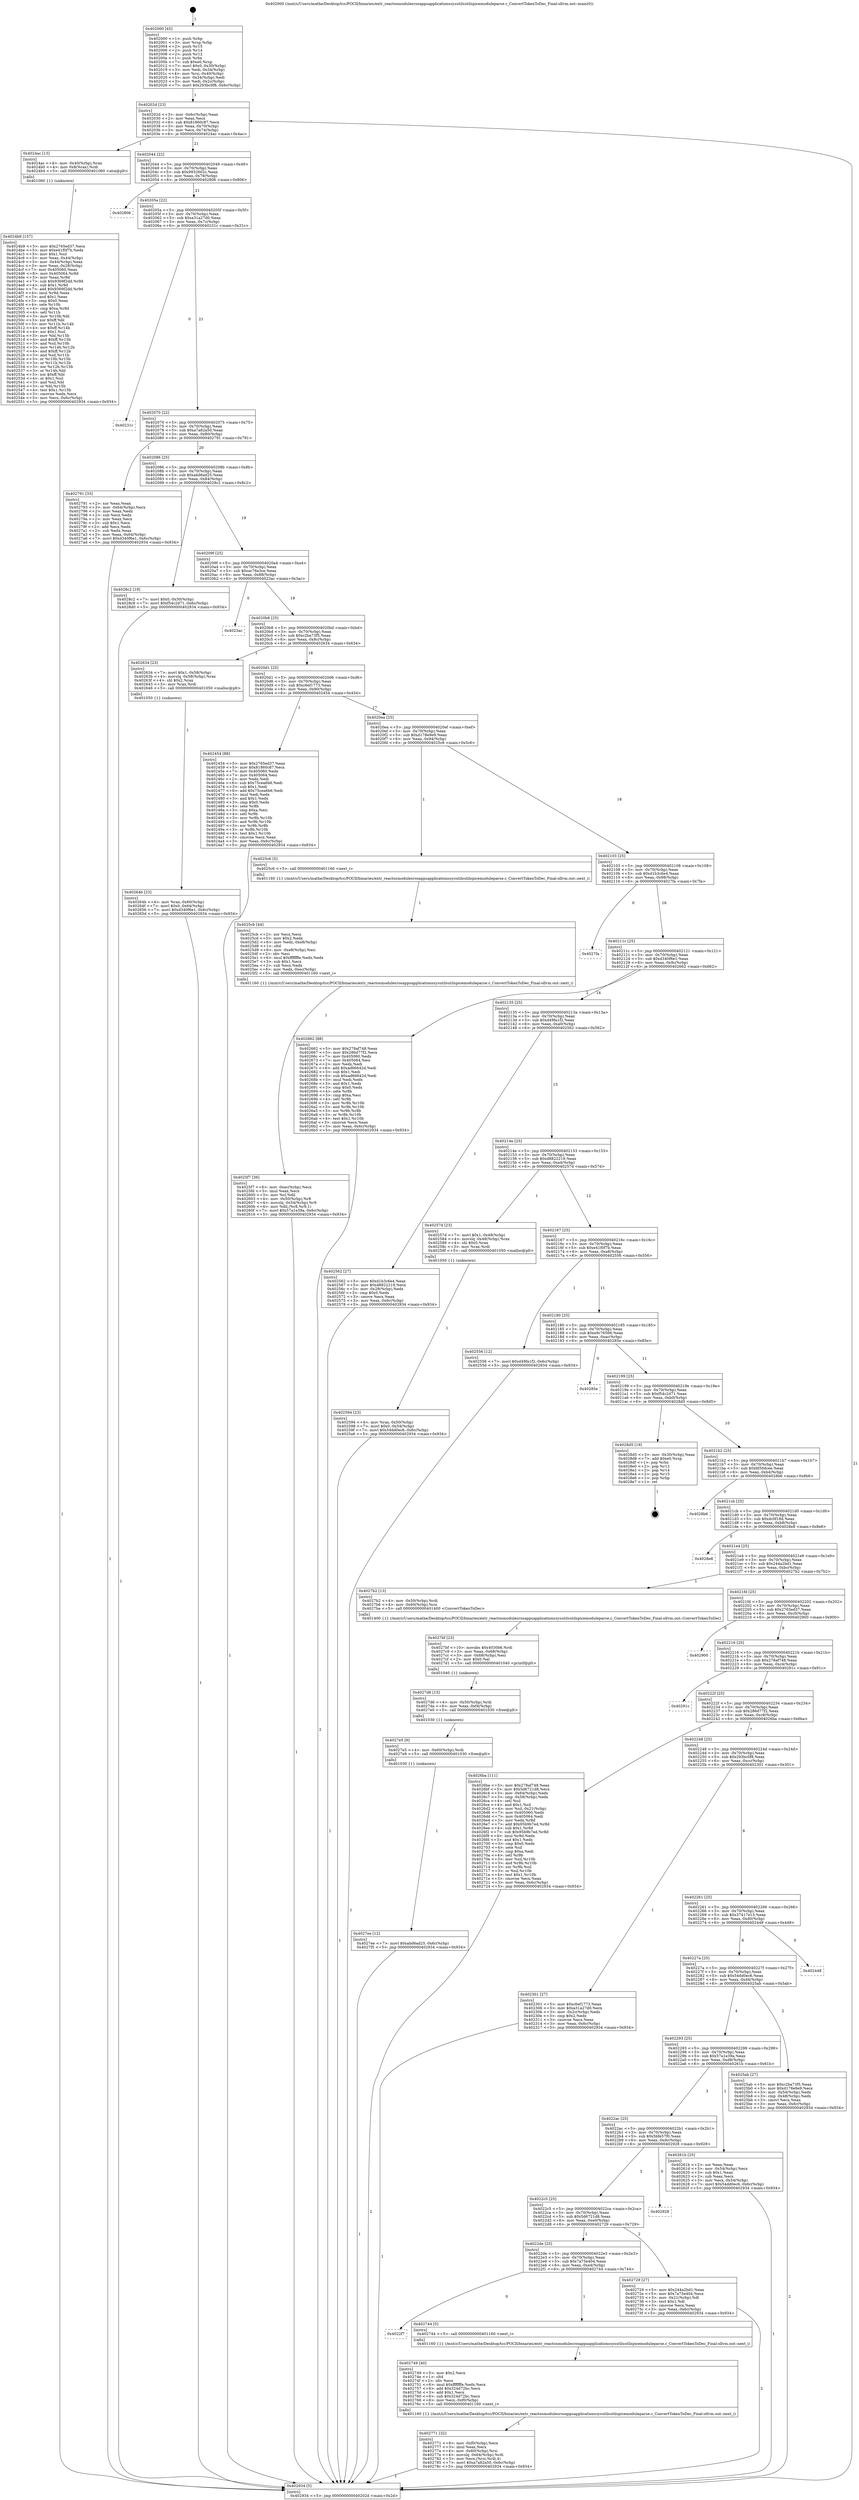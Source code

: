 digraph "0x402000" {
  label = "0x402000 (/mnt/c/Users/mathe/Desktop/tcc/POCII/binaries/extr_reactosmodulesrosappsapplicationssysutilsutilspicemoduleparse.c_ConvertTokenToDec_Final-ollvm.out::main(0))"
  labelloc = "t"
  node[shape=record]

  Entry [label="",width=0.3,height=0.3,shape=circle,fillcolor=black,style=filled]
  "0x40202d" [label="{
     0x40202d [23]\l
     | [instrs]\l
     &nbsp;&nbsp;0x40202d \<+3\>: mov -0x6c(%rbp),%eax\l
     &nbsp;&nbsp;0x402030 \<+2\>: mov %eax,%ecx\l
     &nbsp;&nbsp;0x402032 \<+6\>: sub $0x81860c87,%ecx\l
     &nbsp;&nbsp;0x402038 \<+3\>: mov %eax,-0x70(%rbp)\l
     &nbsp;&nbsp;0x40203b \<+3\>: mov %ecx,-0x74(%rbp)\l
     &nbsp;&nbsp;0x40203e \<+6\>: je 00000000004024ac \<main+0x4ac\>\l
  }"]
  "0x4024ac" [label="{
     0x4024ac [13]\l
     | [instrs]\l
     &nbsp;&nbsp;0x4024ac \<+4\>: mov -0x40(%rbp),%rax\l
     &nbsp;&nbsp;0x4024b0 \<+4\>: mov 0x8(%rax),%rdi\l
     &nbsp;&nbsp;0x4024b4 \<+5\>: call 0000000000401060 \<atoi@plt\>\l
     | [calls]\l
     &nbsp;&nbsp;0x401060 \{1\} (unknown)\l
  }"]
  "0x402044" [label="{
     0x402044 [22]\l
     | [instrs]\l
     &nbsp;&nbsp;0x402044 \<+5\>: jmp 0000000000402049 \<main+0x49\>\l
     &nbsp;&nbsp;0x402049 \<+3\>: mov -0x70(%rbp),%eax\l
     &nbsp;&nbsp;0x40204c \<+5\>: sub $0x9932602c,%eax\l
     &nbsp;&nbsp;0x402051 \<+3\>: mov %eax,-0x78(%rbp)\l
     &nbsp;&nbsp;0x402054 \<+6\>: je 0000000000402806 \<main+0x806\>\l
  }"]
  Exit [label="",width=0.3,height=0.3,shape=circle,fillcolor=black,style=filled,peripheries=2]
  "0x402806" [label="{
     0x402806\l
  }", style=dashed]
  "0x40205a" [label="{
     0x40205a [22]\l
     | [instrs]\l
     &nbsp;&nbsp;0x40205a \<+5\>: jmp 000000000040205f \<main+0x5f\>\l
     &nbsp;&nbsp;0x40205f \<+3\>: mov -0x70(%rbp),%eax\l
     &nbsp;&nbsp;0x402062 \<+5\>: sub $0xa31a27d0,%eax\l
     &nbsp;&nbsp;0x402067 \<+3\>: mov %eax,-0x7c(%rbp)\l
     &nbsp;&nbsp;0x40206a \<+6\>: je 000000000040231c \<main+0x31c\>\l
  }"]
  "0x4027ee" [label="{
     0x4027ee [12]\l
     | [instrs]\l
     &nbsp;&nbsp;0x4027ee \<+7\>: movl $0xabd6ad25,-0x6c(%rbp)\l
     &nbsp;&nbsp;0x4027f5 \<+5\>: jmp 0000000000402934 \<main+0x934\>\l
  }"]
  "0x40231c" [label="{
     0x40231c\l
  }", style=dashed]
  "0x402070" [label="{
     0x402070 [22]\l
     | [instrs]\l
     &nbsp;&nbsp;0x402070 \<+5\>: jmp 0000000000402075 \<main+0x75\>\l
     &nbsp;&nbsp;0x402075 \<+3\>: mov -0x70(%rbp),%eax\l
     &nbsp;&nbsp;0x402078 \<+5\>: sub $0xa7a82a50,%eax\l
     &nbsp;&nbsp;0x40207d \<+3\>: mov %eax,-0x80(%rbp)\l
     &nbsp;&nbsp;0x402080 \<+6\>: je 0000000000402791 \<main+0x791\>\l
  }"]
  "0x4027e5" [label="{
     0x4027e5 [9]\l
     | [instrs]\l
     &nbsp;&nbsp;0x4027e5 \<+4\>: mov -0x60(%rbp),%rdi\l
     &nbsp;&nbsp;0x4027e9 \<+5\>: call 0000000000401030 \<free@plt\>\l
     | [calls]\l
     &nbsp;&nbsp;0x401030 \{1\} (unknown)\l
  }"]
  "0x402791" [label="{
     0x402791 [33]\l
     | [instrs]\l
     &nbsp;&nbsp;0x402791 \<+2\>: xor %eax,%eax\l
     &nbsp;&nbsp;0x402793 \<+3\>: mov -0x64(%rbp),%ecx\l
     &nbsp;&nbsp;0x402796 \<+2\>: mov %eax,%edx\l
     &nbsp;&nbsp;0x402798 \<+2\>: sub %ecx,%edx\l
     &nbsp;&nbsp;0x40279a \<+2\>: mov %eax,%ecx\l
     &nbsp;&nbsp;0x40279c \<+3\>: sub $0x1,%ecx\l
     &nbsp;&nbsp;0x40279f \<+2\>: add %ecx,%edx\l
     &nbsp;&nbsp;0x4027a1 \<+2\>: sub %edx,%eax\l
     &nbsp;&nbsp;0x4027a3 \<+3\>: mov %eax,-0x64(%rbp)\l
     &nbsp;&nbsp;0x4027a6 \<+7\>: movl $0xd340f6e1,-0x6c(%rbp)\l
     &nbsp;&nbsp;0x4027ad \<+5\>: jmp 0000000000402934 \<main+0x934\>\l
  }"]
  "0x402086" [label="{
     0x402086 [25]\l
     | [instrs]\l
     &nbsp;&nbsp;0x402086 \<+5\>: jmp 000000000040208b \<main+0x8b\>\l
     &nbsp;&nbsp;0x40208b \<+3\>: mov -0x70(%rbp),%eax\l
     &nbsp;&nbsp;0x40208e \<+5\>: sub $0xabd6ad25,%eax\l
     &nbsp;&nbsp;0x402093 \<+6\>: mov %eax,-0x84(%rbp)\l
     &nbsp;&nbsp;0x402099 \<+6\>: je 00000000004028c2 \<main+0x8c2\>\l
  }"]
  "0x4027d6" [label="{
     0x4027d6 [15]\l
     | [instrs]\l
     &nbsp;&nbsp;0x4027d6 \<+4\>: mov -0x50(%rbp),%rdi\l
     &nbsp;&nbsp;0x4027da \<+6\>: mov %eax,-0xf4(%rbp)\l
     &nbsp;&nbsp;0x4027e0 \<+5\>: call 0000000000401030 \<free@plt\>\l
     | [calls]\l
     &nbsp;&nbsp;0x401030 \{1\} (unknown)\l
  }"]
  "0x4028c2" [label="{
     0x4028c2 [19]\l
     | [instrs]\l
     &nbsp;&nbsp;0x4028c2 \<+7\>: movl $0x0,-0x30(%rbp)\l
     &nbsp;&nbsp;0x4028c9 \<+7\>: movl $0xf54c2d71,-0x6c(%rbp)\l
     &nbsp;&nbsp;0x4028d0 \<+5\>: jmp 0000000000402934 \<main+0x934\>\l
  }"]
  "0x40209f" [label="{
     0x40209f [25]\l
     | [instrs]\l
     &nbsp;&nbsp;0x40209f \<+5\>: jmp 00000000004020a4 \<main+0xa4\>\l
     &nbsp;&nbsp;0x4020a4 \<+3\>: mov -0x70(%rbp),%eax\l
     &nbsp;&nbsp;0x4020a7 \<+5\>: sub $0xac76e3ce,%eax\l
     &nbsp;&nbsp;0x4020ac \<+6\>: mov %eax,-0x88(%rbp)\l
     &nbsp;&nbsp;0x4020b2 \<+6\>: je 00000000004023ac \<main+0x3ac\>\l
  }"]
  "0x4027bf" [label="{
     0x4027bf [23]\l
     | [instrs]\l
     &nbsp;&nbsp;0x4027bf \<+10\>: movabs $0x4030b6,%rdi\l
     &nbsp;&nbsp;0x4027c9 \<+3\>: mov %eax,-0x68(%rbp)\l
     &nbsp;&nbsp;0x4027cc \<+3\>: mov -0x68(%rbp),%esi\l
     &nbsp;&nbsp;0x4027cf \<+2\>: mov $0x0,%al\l
     &nbsp;&nbsp;0x4027d1 \<+5\>: call 0000000000401040 \<printf@plt\>\l
     | [calls]\l
     &nbsp;&nbsp;0x401040 \{1\} (unknown)\l
  }"]
  "0x4023ac" [label="{
     0x4023ac\l
  }", style=dashed]
  "0x4020b8" [label="{
     0x4020b8 [25]\l
     | [instrs]\l
     &nbsp;&nbsp;0x4020b8 \<+5\>: jmp 00000000004020bd \<main+0xbd\>\l
     &nbsp;&nbsp;0x4020bd \<+3\>: mov -0x70(%rbp),%eax\l
     &nbsp;&nbsp;0x4020c0 \<+5\>: sub $0xc2ba73f5,%eax\l
     &nbsp;&nbsp;0x4020c5 \<+6\>: mov %eax,-0x8c(%rbp)\l
     &nbsp;&nbsp;0x4020cb \<+6\>: je 0000000000402634 \<main+0x634\>\l
  }"]
  "0x402771" [label="{
     0x402771 [32]\l
     | [instrs]\l
     &nbsp;&nbsp;0x402771 \<+6\>: mov -0xf0(%rbp),%ecx\l
     &nbsp;&nbsp;0x402777 \<+3\>: imul %eax,%ecx\l
     &nbsp;&nbsp;0x40277a \<+4\>: mov -0x60(%rbp),%rsi\l
     &nbsp;&nbsp;0x40277e \<+4\>: movslq -0x64(%rbp),%rdi\l
     &nbsp;&nbsp;0x402782 \<+3\>: mov %ecx,(%rsi,%rdi,4)\l
     &nbsp;&nbsp;0x402785 \<+7\>: movl $0xa7a82a50,-0x6c(%rbp)\l
     &nbsp;&nbsp;0x40278c \<+5\>: jmp 0000000000402934 \<main+0x934\>\l
  }"]
  "0x402634" [label="{
     0x402634 [23]\l
     | [instrs]\l
     &nbsp;&nbsp;0x402634 \<+7\>: movl $0x1,-0x58(%rbp)\l
     &nbsp;&nbsp;0x40263b \<+4\>: movslq -0x58(%rbp),%rax\l
     &nbsp;&nbsp;0x40263f \<+4\>: shl $0x2,%rax\l
     &nbsp;&nbsp;0x402643 \<+3\>: mov %rax,%rdi\l
     &nbsp;&nbsp;0x402646 \<+5\>: call 0000000000401050 \<malloc@plt\>\l
     | [calls]\l
     &nbsp;&nbsp;0x401050 \{1\} (unknown)\l
  }"]
  "0x4020d1" [label="{
     0x4020d1 [25]\l
     | [instrs]\l
     &nbsp;&nbsp;0x4020d1 \<+5\>: jmp 00000000004020d6 \<main+0xd6\>\l
     &nbsp;&nbsp;0x4020d6 \<+3\>: mov -0x70(%rbp),%eax\l
     &nbsp;&nbsp;0x4020d9 \<+5\>: sub $0xc6ef1773,%eax\l
     &nbsp;&nbsp;0x4020de \<+6\>: mov %eax,-0x90(%rbp)\l
     &nbsp;&nbsp;0x4020e4 \<+6\>: je 0000000000402454 \<main+0x454\>\l
  }"]
  "0x402749" [label="{
     0x402749 [40]\l
     | [instrs]\l
     &nbsp;&nbsp;0x402749 \<+5\>: mov $0x2,%ecx\l
     &nbsp;&nbsp;0x40274e \<+1\>: cltd\l
     &nbsp;&nbsp;0x40274f \<+2\>: idiv %ecx\l
     &nbsp;&nbsp;0x402751 \<+6\>: imul $0xfffffffe,%edx,%ecx\l
     &nbsp;&nbsp;0x402757 \<+6\>: add $0x324d72bc,%ecx\l
     &nbsp;&nbsp;0x40275d \<+3\>: add $0x1,%ecx\l
     &nbsp;&nbsp;0x402760 \<+6\>: sub $0x324d72bc,%ecx\l
     &nbsp;&nbsp;0x402766 \<+6\>: mov %ecx,-0xf0(%rbp)\l
     &nbsp;&nbsp;0x40276c \<+5\>: call 0000000000401160 \<next_i\>\l
     | [calls]\l
     &nbsp;&nbsp;0x401160 \{1\} (/mnt/c/Users/mathe/Desktop/tcc/POCII/binaries/extr_reactosmodulesrosappsapplicationssysutilsutilspicemoduleparse.c_ConvertTokenToDec_Final-ollvm.out::next_i)\l
  }"]
  "0x402454" [label="{
     0x402454 [88]\l
     | [instrs]\l
     &nbsp;&nbsp;0x402454 \<+5\>: mov $0x2765ed37,%eax\l
     &nbsp;&nbsp;0x402459 \<+5\>: mov $0x81860c87,%ecx\l
     &nbsp;&nbsp;0x40245e \<+7\>: mov 0x405060,%edx\l
     &nbsp;&nbsp;0x402465 \<+7\>: mov 0x405064,%esi\l
     &nbsp;&nbsp;0x40246c \<+2\>: mov %edx,%edi\l
     &nbsp;&nbsp;0x40246e \<+6\>: sub $0x75cea6b6,%edi\l
     &nbsp;&nbsp;0x402474 \<+3\>: sub $0x1,%edi\l
     &nbsp;&nbsp;0x402477 \<+6\>: add $0x75cea6b6,%edi\l
     &nbsp;&nbsp;0x40247d \<+3\>: imul %edi,%edx\l
     &nbsp;&nbsp;0x402480 \<+3\>: and $0x1,%edx\l
     &nbsp;&nbsp;0x402483 \<+3\>: cmp $0x0,%edx\l
     &nbsp;&nbsp;0x402486 \<+4\>: sete %r8b\l
     &nbsp;&nbsp;0x40248a \<+3\>: cmp $0xa,%esi\l
     &nbsp;&nbsp;0x40248d \<+4\>: setl %r9b\l
     &nbsp;&nbsp;0x402491 \<+3\>: mov %r8b,%r10b\l
     &nbsp;&nbsp;0x402494 \<+3\>: and %r9b,%r10b\l
     &nbsp;&nbsp;0x402497 \<+3\>: xor %r9b,%r8b\l
     &nbsp;&nbsp;0x40249a \<+3\>: or %r8b,%r10b\l
     &nbsp;&nbsp;0x40249d \<+4\>: test $0x1,%r10b\l
     &nbsp;&nbsp;0x4024a1 \<+3\>: cmovne %ecx,%eax\l
     &nbsp;&nbsp;0x4024a4 \<+3\>: mov %eax,-0x6c(%rbp)\l
     &nbsp;&nbsp;0x4024a7 \<+5\>: jmp 0000000000402934 \<main+0x934\>\l
  }"]
  "0x4020ea" [label="{
     0x4020ea [25]\l
     | [instrs]\l
     &nbsp;&nbsp;0x4020ea \<+5\>: jmp 00000000004020ef \<main+0xef\>\l
     &nbsp;&nbsp;0x4020ef \<+3\>: mov -0x70(%rbp),%eax\l
     &nbsp;&nbsp;0x4020f2 \<+5\>: sub $0xd178e9e9,%eax\l
     &nbsp;&nbsp;0x4020f7 \<+6\>: mov %eax,-0x94(%rbp)\l
     &nbsp;&nbsp;0x4020fd \<+6\>: je 00000000004025c6 \<main+0x5c6\>\l
  }"]
  "0x4022f7" [label="{
     0x4022f7\l
  }", style=dashed]
  "0x4025c6" [label="{
     0x4025c6 [5]\l
     | [instrs]\l
     &nbsp;&nbsp;0x4025c6 \<+5\>: call 0000000000401160 \<next_i\>\l
     | [calls]\l
     &nbsp;&nbsp;0x401160 \{1\} (/mnt/c/Users/mathe/Desktop/tcc/POCII/binaries/extr_reactosmodulesrosappsapplicationssysutilsutilspicemoduleparse.c_ConvertTokenToDec_Final-ollvm.out::next_i)\l
  }"]
  "0x402103" [label="{
     0x402103 [25]\l
     | [instrs]\l
     &nbsp;&nbsp;0x402103 \<+5\>: jmp 0000000000402108 \<main+0x108\>\l
     &nbsp;&nbsp;0x402108 \<+3\>: mov -0x70(%rbp),%eax\l
     &nbsp;&nbsp;0x40210b \<+5\>: sub $0xd1b3c6e4,%eax\l
     &nbsp;&nbsp;0x402110 \<+6\>: mov %eax,-0x98(%rbp)\l
     &nbsp;&nbsp;0x402116 \<+6\>: je 00000000004027fa \<main+0x7fa\>\l
  }"]
  "0x402744" [label="{
     0x402744 [5]\l
     | [instrs]\l
     &nbsp;&nbsp;0x402744 \<+5\>: call 0000000000401160 \<next_i\>\l
     | [calls]\l
     &nbsp;&nbsp;0x401160 \{1\} (/mnt/c/Users/mathe/Desktop/tcc/POCII/binaries/extr_reactosmodulesrosappsapplicationssysutilsutilspicemoduleparse.c_ConvertTokenToDec_Final-ollvm.out::next_i)\l
  }"]
  "0x4027fa" [label="{
     0x4027fa\l
  }", style=dashed]
  "0x40211c" [label="{
     0x40211c [25]\l
     | [instrs]\l
     &nbsp;&nbsp;0x40211c \<+5\>: jmp 0000000000402121 \<main+0x121\>\l
     &nbsp;&nbsp;0x402121 \<+3\>: mov -0x70(%rbp),%eax\l
     &nbsp;&nbsp;0x402124 \<+5\>: sub $0xd340f6e1,%eax\l
     &nbsp;&nbsp;0x402129 \<+6\>: mov %eax,-0x9c(%rbp)\l
     &nbsp;&nbsp;0x40212f \<+6\>: je 0000000000402662 \<main+0x662\>\l
  }"]
  "0x4022de" [label="{
     0x4022de [25]\l
     | [instrs]\l
     &nbsp;&nbsp;0x4022de \<+5\>: jmp 00000000004022e3 \<main+0x2e3\>\l
     &nbsp;&nbsp;0x4022e3 \<+3\>: mov -0x70(%rbp),%eax\l
     &nbsp;&nbsp;0x4022e6 \<+5\>: sub $0x7a75e404,%eax\l
     &nbsp;&nbsp;0x4022eb \<+6\>: mov %eax,-0xe4(%rbp)\l
     &nbsp;&nbsp;0x4022f1 \<+6\>: je 0000000000402744 \<main+0x744\>\l
  }"]
  "0x402662" [label="{
     0x402662 [88]\l
     | [instrs]\l
     &nbsp;&nbsp;0x402662 \<+5\>: mov $0x278af748,%eax\l
     &nbsp;&nbsp;0x402667 \<+5\>: mov $0x286d77f2,%ecx\l
     &nbsp;&nbsp;0x40266c \<+7\>: mov 0x405060,%edx\l
     &nbsp;&nbsp;0x402673 \<+7\>: mov 0x405064,%esi\l
     &nbsp;&nbsp;0x40267a \<+2\>: mov %edx,%edi\l
     &nbsp;&nbsp;0x40267c \<+6\>: add $0xad66642d,%edi\l
     &nbsp;&nbsp;0x402682 \<+3\>: sub $0x1,%edi\l
     &nbsp;&nbsp;0x402685 \<+6\>: sub $0xad66642d,%edi\l
     &nbsp;&nbsp;0x40268b \<+3\>: imul %edi,%edx\l
     &nbsp;&nbsp;0x40268e \<+3\>: and $0x1,%edx\l
     &nbsp;&nbsp;0x402691 \<+3\>: cmp $0x0,%edx\l
     &nbsp;&nbsp;0x402694 \<+4\>: sete %r8b\l
     &nbsp;&nbsp;0x402698 \<+3\>: cmp $0xa,%esi\l
     &nbsp;&nbsp;0x40269b \<+4\>: setl %r9b\l
     &nbsp;&nbsp;0x40269f \<+3\>: mov %r8b,%r10b\l
     &nbsp;&nbsp;0x4026a2 \<+3\>: and %r9b,%r10b\l
     &nbsp;&nbsp;0x4026a5 \<+3\>: xor %r9b,%r8b\l
     &nbsp;&nbsp;0x4026a8 \<+3\>: or %r8b,%r10b\l
     &nbsp;&nbsp;0x4026ab \<+4\>: test $0x1,%r10b\l
     &nbsp;&nbsp;0x4026af \<+3\>: cmovne %ecx,%eax\l
     &nbsp;&nbsp;0x4026b2 \<+3\>: mov %eax,-0x6c(%rbp)\l
     &nbsp;&nbsp;0x4026b5 \<+5\>: jmp 0000000000402934 \<main+0x934\>\l
  }"]
  "0x402135" [label="{
     0x402135 [25]\l
     | [instrs]\l
     &nbsp;&nbsp;0x402135 \<+5\>: jmp 000000000040213a \<main+0x13a\>\l
     &nbsp;&nbsp;0x40213a \<+3\>: mov -0x70(%rbp),%eax\l
     &nbsp;&nbsp;0x40213d \<+5\>: sub $0xd49fa1f2,%eax\l
     &nbsp;&nbsp;0x402142 \<+6\>: mov %eax,-0xa0(%rbp)\l
     &nbsp;&nbsp;0x402148 \<+6\>: je 0000000000402562 \<main+0x562\>\l
  }"]
  "0x402729" [label="{
     0x402729 [27]\l
     | [instrs]\l
     &nbsp;&nbsp;0x402729 \<+5\>: mov $0x244a2bd1,%eax\l
     &nbsp;&nbsp;0x40272e \<+5\>: mov $0x7a75e404,%ecx\l
     &nbsp;&nbsp;0x402733 \<+3\>: mov -0x21(%rbp),%dl\l
     &nbsp;&nbsp;0x402736 \<+3\>: test $0x1,%dl\l
     &nbsp;&nbsp;0x402739 \<+3\>: cmovne %ecx,%eax\l
     &nbsp;&nbsp;0x40273c \<+3\>: mov %eax,-0x6c(%rbp)\l
     &nbsp;&nbsp;0x40273f \<+5\>: jmp 0000000000402934 \<main+0x934\>\l
  }"]
  "0x402562" [label="{
     0x402562 [27]\l
     | [instrs]\l
     &nbsp;&nbsp;0x402562 \<+5\>: mov $0xd1b3c6e4,%eax\l
     &nbsp;&nbsp;0x402567 \<+5\>: mov $0xd8822219,%ecx\l
     &nbsp;&nbsp;0x40256c \<+3\>: mov -0x28(%rbp),%edx\l
     &nbsp;&nbsp;0x40256f \<+3\>: cmp $0x0,%edx\l
     &nbsp;&nbsp;0x402572 \<+3\>: cmove %ecx,%eax\l
     &nbsp;&nbsp;0x402575 \<+3\>: mov %eax,-0x6c(%rbp)\l
     &nbsp;&nbsp;0x402578 \<+5\>: jmp 0000000000402934 \<main+0x934\>\l
  }"]
  "0x40214e" [label="{
     0x40214e [25]\l
     | [instrs]\l
     &nbsp;&nbsp;0x40214e \<+5\>: jmp 0000000000402153 \<main+0x153\>\l
     &nbsp;&nbsp;0x402153 \<+3\>: mov -0x70(%rbp),%eax\l
     &nbsp;&nbsp;0x402156 \<+5\>: sub $0xd8822219,%eax\l
     &nbsp;&nbsp;0x40215b \<+6\>: mov %eax,-0xa4(%rbp)\l
     &nbsp;&nbsp;0x402161 \<+6\>: je 000000000040257d \<main+0x57d\>\l
  }"]
  "0x4022c5" [label="{
     0x4022c5 [25]\l
     | [instrs]\l
     &nbsp;&nbsp;0x4022c5 \<+5\>: jmp 00000000004022ca \<main+0x2ca\>\l
     &nbsp;&nbsp;0x4022ca \<+3\>: mov -0x70(%rbp),%eax\l
     &nbsp;&nbsp;0x4022cd \<+5\>: sub $0x5d6721d8,%eax\l
     &nbsp;&nbsp;0x4022d2 \<+6\>: mov %eax,-0xe0(%rbp)\l
     &nbsp;&nbsp;0x4022d8 \<+6\>: je 0000000000402729 \<main+0x729\>\l
  }"]
  "0x40257d" [label="{
     0x40257d [23]\l
     | [instrs]\l
     &nbsp;&nbsp;0x40257d \<+7\>: movl $0x1,-0x48(%rbp)\l
     &nbsp;&nbsp;0x402584 \<+4\>: movslq -0x48(%rbp),%rax\l
     &nbsp;&nbsp;0x402588 \<+4\>: shl $0x0,%rax\l
     &nbsp;&nbsp;0x40258c \<+3\>: mov %rax,%rdi\l
     &nbsp;&nbsp;0x40258f \<+5\>: call 0000000000401050 \<malloc@plt\>\l
     | [calls]\l
     &nbsp;&nbsp;0x401050 \{1\} (unknown)\l
  }"]
  "0x402167" [label="{
     0x402167 [25]\l
     | [instrs]\l
     &nbsp;&nbsp;0x402167 \<+5\>: jmp 000000000040216c \<main+0x16c\>\l
     &nbsp;&nbsp;0x40216c \<+3\>: mov -0x70(%rbp),%eax\l
     &nbsp;&nbsp;0x40216f \<+5\>: sub $0xe41f0f7b,%eax\l
     &nbsp;&nbsp;0x402174 \<+6\>: mov %eax,-0xa8(%rbp)\l
     &nbsp;&nbsp;0x40217a \<+6\>: je 0000000000402556 \<main+0x556\>\l
  }"]
  "0x402928" [label="{
     0x402928\l
  }", style=dashed]
  "0x402556" [label="{
     0x402556 [12]\l
     | [instrs]\l
     &nbsp;&nbsp;0x402556 \<+7\>: movl $0xd49fa1f2,-0x6c(%rbp)\l
     &nbsp;&nbsp;0x40255d \<+5\>: jmp 0000000000402934 \<main+0x934\>\l
  }"]
  "0x402180" [label="{
     0x402180 [25]\l
     | [instrs]\l
     &nbsp;&nbsp;0x402180 \<+5\>: jmp 0000000000402185 \<main+0x185\>\l
     &nbsp;&nbsp;0x402185 \<+3\>: mov -0x70(%rbp),%eax\l
     &nbsp;&nbsp;0x402188 \<+5\>: sub $0xe9c76566,%eax\l
     &nbsp;&nbsp;0x40218d \<+6\>: mov %eax,-0xac(%rbp)\l
     &nbsp;&nbsp;0x402193 \<+6\>: je 000000000040285e \<main+0x85e\>\l
  }"]
  "0x40264b" [label="{
     0x40264b [23]\l
     | [instrs]\l
     &nbsp;&nbsp;0x40264b \<+4\>: mov %rax,-0x60(%rbp)\l
     &nbsp;&nbsp;0x40264f \<+7\>: movl $0x0,-0x64(%rbp)\l
     &nbsp;&nbsp;0x402656 \<+7\>: movl $0xd340f6e1,-0x6c(%rbp)\l
     &nbsp;&nbsp;0x40265d \<+5\>: jmp 0000000000402934 \<main+0x934\>\l
  }"]
  "0x40285e" [label="{
     0x40285e\l
  }", style=dashed]
  "0x402199" [label="{
     0x402199 [25]\l
     | [instrs]\l
     &nbsp;&nbsp;0x402199 \<+5\>: jmp 000000000040219e \<main+0x19e\>\l
     &nbsp;&nbsp;0x40219e \<+3\>: mov -0x70(%rbp),%eax\l
     &nbsp;&nbsp;0x4021a1 \<+5\>: sub $0xf54c2d71,%eax\l
     &nbsp;&nbsp;0x4021a6 \<+6\>: mov %eax,-0xb0(%rbp)\l
     &nbsp;&nbsp;0x4021ac \<+6\>: je 00000000004028d5 \<main+0x8d5\>\l
  }"]
  "0x4022ac" [label="{
     0x4022ac [25]\l
     | [instrs]\l
     &nbsp;&nbsp;0x4022ac \<+5\>: jmp 00000000004022b1 \<main+0x2b1\>\l
     &nbsp;&nbsp;0x4022b1 \<+3\>: mov -0x70(%rbp),%eax\l
     &nbsp;&nbsp;0x4022b4 \<+5\>: sub $0x5bfe57f0,%eax\l
     &nbsp;&nbsp;0x4022b9 \<+6\>: mov %eax,-0xdc(%rbp)\l
     &nbsp;&nbsp;0x4022bf \<+6\>: je 0000000000402928 \<main+0x928\>\l
  }"]
  "0x4028d5" [label="{
     0x4028d5 [19]\l
     | [instrs]\l
     &nbsp;&nbsp;0x4028d5 \<+3\>: mov -0x30(%rbp),%eax\l
     &nbsp;&nbsp;0x4028d8 \<+7\>: add $0xe0,%rsp\l
     &nbsp;&nbsp;0x4028df \<+1\>: pop %rbx\l
     &nbsp;&nbsp;0x4028e0 \<+2\>: pop %r12\l
     &nbsp;&nbsp;0x4028e2 \<+2\>: pop %r14\l
     &nbsp;&nbsp;0x4028e4 \<+2\>: pop %r15\l
     &nbsp;&nbsp;0x4028e6 \<+1\>: pop %rbp\l
     &nbsp;&nbsp;0x4028e7 \<+1\>: ret\l
  }"]
  "0x4021b2" [label="{
     0x4021b2 [25]\l
     | [instrs]\l
     &nbsp;&nbsp;0x4021b2 \<+5\>: jmp 00000000004021b7 \<main+0x1b7\>\l
     &nbsp;&nbsp;0x4021b7 \<+3\>: mov -0x70(%rbp),%eax\l
     &nbsp;&nbsp;0x4021ba \<+5\>: sub $0xfd50dcee,%eax\l
     &nbsp;&nbsp;0x4021bf \<+6\>: mov %eax,-0xb4(%rbp)\l
     &nbsp;&nbsp;0x4021c5 \<+6\>: je 00000000004028b6 \<main+0x8b6\>\l
  }"]
  "0x40261b" [label="{
     0x40261b [25]\l
     | [instrs]\l
     &nbsp;&nbsp;0x40261b \<+2\>: xor %eax,%eax\l
     &nbsp;&nbsp;0x40261d \<+3\>: mov -0x54(%rbp),%ecx\l
     &nbsp;&nbsp;0x402620 \<+3\>: sub $0x1,%eax\l
     &nbsp;&nbsp;0x402623 \<+2\>: sub %eax,%ecx\l
     &nbsp;&nbsp;0x402625 \<+3\>: mov %ecx,-0x54(%rbp)\l
     &nbsp;&nbsp;0x402628 \<+7\>: movl $0x54dd0ec6,-0x6c(%rbp)\l
     &nbsp;&nbsp;0x40262f \<+5\>: jmp 0000000000402934 \<main+0x934\>\l
  }"]
  "0x4028b6" [label="{
     0x4028b6\l
  }", style=dashed]
  "0x4021cb" [label="{
     0x4021cb [25]\l
     | [instrs]\l
     &nbsp;&nbsp;0x4021cb \<+5\>: jmp 00000000004021d0 \<main+0x1d0\>\l
     &nbsp;&nbsp;0x4021d0 \<+3\>: mov -0x70(%rbp),%eax\l
     &nbsp;&nbsp;0x4021d3 \<+5\>: sub $0xdc0f18d,%eax\l
     &nbsp;&nbsp;0x4021d8 \<+6\>: mov %eax,-0xb8(%rbp)\l
     &nbsp;&nbsp;0x4021de \<+6\>: je 00000000004028e8 \<main+0x8e8\>\l
  }"]
  "0x4025f7" [label="{
     0x4025f7 [36]\l
     | [instrs]\l
     &nbsp;&nbsp;0x4025f7 \<+6\>: mov -0xec(%rbp),%ecx\l
     &nbsp;&nbsp;0x4025fd \<+3\>: imul %eax,%ecx\l
     &nbsp;&nbsp;0x402600 \<+3\>: mov %cl,%dil\l
     &nbsp;&nbsp;0x402603 \<+4\>: mov -0x50(%rbp),%r8\l
     &nbsp;&nbsp;0x402607 \<+4\>: movslq -0x54(%rbp),%r9\l
     &nbsp;&nbsp;0x40260b \<+4\>: mov %dil,(%r8,%r9,1)\l
     &nbsp;&nbsp;0x40260f \<+7\>: movl $0x57a1e39a,-0x6c(%rbp)\l
     &nbsp;&nbsp;0x402616 \<+5\>: jmp 0000000000402934 \<main+0x934\>\l
  }"]
  "0x4028e8" [label="{
     0x4028e8\l
  }", style=dashed]
  "0x4021e4" [label="{
     0x4021e4 [25]\l
     | [instrs]\l
     &nbsp;&nbsp;0x4021e4 \<+5\>: jmp 00000000004021e9 \<main+0x1e9\>\l
     &nbsp;&nbsp;0x4021e9 \<+3\>: mov -0x70(%rbp),%eax\l
     &nbsp;&nbsp;0x4021ec \<+5\>: sub $0x244a2bd1,%eax\l
     &nbsp;&nbsp;0x4021f1 \<+6\>: mov %eax,-0xbc(%rbp)\l
     &nbsp;&nbsp;0x4021f7 \<+6\>: je 00000000004027b2 \<main+0x7b2\>\l
  }"]
  "0x4025cb" [label="{
     0x4025cb [44]\l
     | [instrs]\l
     &nbsp;&nbsp;0x4025cb \<+2\>: xor %ecx,%ecx\l
     &nbsp;&nbsp;0x4025cd \<+5\>: mov $0x2,%edx\l
     &nbsp;&nbsp;0x4025d2 \<+6\>: mov %edx,-0xe8(%rbp)\l
     &nbsp;&nbsp;0x4025d8 \<+1\>: cltd\l
     &nbsp;&nbsp;0x4025d9 \<+6\>: mov -0xe8(%rbp),%esi\l
     &nbsp;&nbsp;0x4025df \<+2\>: idiv %esi\l
     &nbsp;&nbsp;0x4025e1 \<+6\>: imul $0xfffffffe,%edx,%edx\l
     &nbsp;&nbsp;0x4025e7 \<+3\>: sub $0x1,%ecx\l
     &nbsp;&nbsp;0x4025ea \<+2\>: sub %ecx,%edx\l
     &nbsp;&nbsp;0x4025ec \<+6\>: mov %edx,-0xec(%rbp)\l
     &nbsp;&nbsp;0x4025f2 \<+5\>: call 0000000000401160 \<next_i\>\l
     | [calls]\l
     &nbsp;&nbsp;0x401160 \{1\} (/mnt/c/Users/mathe/Desktop/tcc/POCII/binaries/extr_reactosmodulesrosappsapplicationssysutilsutilspicemoduleparse.c_ConvertTokenToDec_Final-ollvm.out::next_i)\l
  }"]
  "0x4027b2" [label="{
     0x4027b2 [13]\l
     | [instrs]\l
     &nbsp;&nbsp;0x4027b2 \<+4\>: mov -0x50(%rbp),%rdi\l
     &nbsp;&nbsp;0x4027b6 \<+4\>: mov -0x60(%rbp),%rsi\l
     &nbsp;&nbsp;0x4027ba \<+5\>: call 0000000000401400 \<ConvertTokenToDec\>\l
     | [calls]\l
     &nbsp;&nbsp;0x401400 \{1\} (/mnt/c/Users/mathe/Desktop/tcc/POCII/binaries/extr_reactosmodulesrosappsapplicationssysutilsutilspicemoduleparse.c_ConvertTokenToDec_Final-ollvm.out::ConvertTokenToDec)\l
  }"]
  "0x4021fd" [label="{
     0x4021fd [25]\l
     | [instrs]\l
     &nbsp;&nbsp;0x4021fd \<+5\>: jmp 0000000000402202 \<main+0x202\>\l
     &nbsp;&nbsp;0x402202 \<+3\>: mov -0x70(%rbp),%eax\l
     &nbsp;&nbsp;0x402205 \<+5\>: sub $0x2765ed37,%eax\l
     &nbsp;&nbsp;0x40220a \<+6\>: mov %eax,-0xc0(%rbp)\l
     &nbsp;&nbsp;0x402210 \<+6\>: je 0000000000402900 \<main+0x900\>\l
  }"]
  "0x402293" [label="{
     0x402293 [25]\l
     | [instrs]\l
     &nbsp;&nbsp;0x402293 \<+5\>: jmp 0000000000402298 \<main+0x298\>\l
     &nbsp;&nbsp;0x402298 \<+3\>: mov -0x70(%rbp),%eax\l
     &nbsp;&nbsp;0x40229b \<+5\>: sub $0x57a1e39a,%eax\l
     &nbsp;&nbsp;0x4022a0 \<+6\>: mov %eax,-0xd8(%rbp)\l
     &nbsp;&nbsp;0x4022a6 \<+6\>: je 000000000040261b \<main+0x61b\>\l
  }"]
  "0x402900" [label="{
     0x402900\l
  }", style=dashed]
  "0x402216" [label="{
     0x402216 [25]\l
     | [instrs]\l
     &nbsp;&nbsp;0x402216 \<+5\>: jmp 000000000040221b \<main+0x21b\>\l
     &nbsp;&nbsp;0x40221b \<+3\>: mov -0x70(%rbp),%eax\l
     &nbsp;&nbsp;0x40221e \<+5\>: sub $0x278af748,%eax\l
     &nbsp;&nbsp;0x402223 \<+6\>: mov %eax,-0xc4(%rbp)\l
     &nbsp;&nbsp;0x402229 \<+6\>: je 000000000040291c \<main+0x91c\>\l
  }"]
  "0x4025ab" [label="{
     0x4025ab [27]\l
     | [instrs]\l
     &nbsp;&nbsp;0x4025ab \<+5\>: mov $0xc2ba73f5,%eax\l
     &nbsp;&nbsp;0x4025b0 \<+5\>: mov $0xd178e9e9,%ecx\l
     &nbsp;&nbsp;0x4025b5 \<+3\>: mov -0x54(%rbp),%edx\l
     &nbsp;&nbsp;0x4025b8 \<+3\>: cmp -0x48(%rbp),%edx\l
     &nbsp;&nbsp;0x4025bb \<+3\>: cmovl %ecx,%eax\l
     &nbsp;&nbsp;0x4025be \<+3\>: mov %eax,-0x6c(%rbp)\l
     &nbsp;&nbsp;0x4025c1 \<+5\>: jmp 0000000000402934 \<main+0x934\>\l
  }"]
  "0x40291c" [label="{
     0x40291c\l
  }", style=dashed]
  "0x40222f" [label="{
     0x40222f [25]\l
     | [instrs]\l
     &nbsp;&nbsp;0x40222f \<+5\>: jmp 0000000000402234 \<main+0x234\>\l
     &nbsp;&nbsp;0x402234 \<+3\>: mov -0x70(%rbp),%eax\l
     &nbsp;&nbsp;0x402237 \<+5\>: sub $0x286d77f2,%eax\l
     &nbsp;&nbsp;0x40223c \<+6\>: mov %eax,-0xc8(%rbp)\l
     &nbsp;&nbsp;0x402242 \<+6\>: je 00000000004026ba \<main+0x6ba\>\l
  }"]
  "0x40227a" [label="{
     0x40227a [25]\l
     | [instrs]\l
     &nbsp;&nbsp;0x40227a \<+5\>: jmp 000000000040227f \<main+0x27f\>\l
     &nbsp;&nbsp;0x40227f \<+3\>: mov -0x70(%rbp),%eax\l
     &nbsp;&nbsp;0x402282 \<+5\>: sub $0x54dd0ec6,%eax\l
     &nbsp;&nbsp;0x402287 \<+6\>: mov %eax,-0xd4(%rbp)\l
     &nbsp;&nbsp;0x40228d \<+6\>: je 00000000004025ab \<main+0x5ab\>\l
  }"]
  "0x4026ba" [label="{
     0x4026ba [111]\l
     | [instrs]\l
     &nbsp;&nbsp;0x4026ba \<+5\>: mov $0x278af748,%eax\l
     &nbsp;&nbsp;0x4026bf \<+5\>: mov $0x5d6721d8,%ecx\l
     &nbsp;&nbsp;0x4026c4 \<+3\>: mov -0x64(%rbp),%edx\l
     &nbsp;&nbsp;0x4026c7 \<+3\>: cmp -0x58(%rbp),%edx\l
     &nbsp;&nbsp;0x4026ca \<+4\>: setl %sil\l
     &nbsp;&nbsp;0x4026ce \<+4\>: and $0x1,%sil\l
     &nbsp;&nbsp;0x4026d2 \<+4\>: mov %sil,-0x21(%rbp)\l
     &nbsp;&nbsp;0x4026d6 \<+7\>: mov 0x405060,%edx\l
     &nbsp;&nbsp;0x4026dd \<+7\>: mov 0x405064,%edi\l
     &nbsp;&nbsp;0x4026e4 \<+3\>: mov %edx,%r8d\l
     &nbsp;&nbsp;0x4026e7 \<+7\>: add $0x95b9b7ed,%r8d\l
     &nbsp;&nbsp;0x4026ee \<+4\>: sub $0x1,%r8d\l
     &nbsp;&nbsp;0x4026f2 \<+7\>: sub $0x95b9b7ed,%r8d\l
     &nbsp;&nbsp;0x4026f9 \<+4\>: imul %r8d,%edx\l
     &nbsp;&nbsp;0x4026fd \<+3\>: and $0x1,%edx\l
     &nbsp;&nbsp;0x402700 \<+3\>: cmp $0x0,%edx\l
     &nbsp;&nbsp;0x402703 \<+4\>: sete %sil\l
     &nbsp;&nbsp;0x402707 \<+3\>: cmp $0xa,%edi\l
     &nbsp;&nbsp;0x40270a \<+4\>: setl %r9b\l
     &nbsp;&nbsp;0x40270e \<+3\>: mov %sil,%r10b\l
     &nbsp;&nbsp;0x402711 \<+3\>: and %r9b,%r10b\l
     &nbsp;&nbsp;0x402714 \<+3\>: xor %r9b,%sil\l
     &nbsp;&nbsp;0x402717 \<+3\>: or %sil,%r10b\l
     &nbsp;&nbsp;0x40271a \<+4\>: test $0x1,%r10b\l
     &nbsp;&nbsp;0x40271e \<+3\>: cmovne %ecx,%eax\l
     &nbsp;&nbsp;0x402721 \<+3\>: mov %eax,-0x6c(%rbp)\l
     &nbsp;&nbsp;0x402724 \<+5\>: jmp 0000000000402934 \<main+0x934\>\l
  }"]
  "0x402248" [label="{
     0x402248 [25]\l
     | [instrs]\l
     &nbsp;&nbsp;0x402248 \<+5\>: jmp 000000000040224d \<main+0x24d\>\l
     &nbsp;&nbsp;0x40224d \<+3\>: mov -0x70(%rbp),%eax\l
     &nbsp;&nbsp;0x402250 \<+5\>: sub $0x293bc0f8,%eax\l
     &nbsp;&nbsp;0x402255 \<+6\>: mov %eax,-0xcc(%rbp)\l
     &nbsp;&nbsp;0x40225b \<+6\>: je 0000000000402301 \<main+0x301\>\l
  }"]
  "0x402448" [label="{
     0x402448\l
  }", style=dashed]
  "0x402301" [label="{
     0x402301 [27]\l
     | [instrs]\l
     &nbsp;&nbsp;0x402301 \<+5\>: mov $0xc6ef1773,%eax\l
     &nbsp;&nbsp;0x402306 \<+5\>: mov $0xa31a27d0,%ecx\l
     &nbsp;&nbsp;0x40230b \<+3\>: mov -0x2c(%rbp),%edx\l
     &nbsp;&nbsp;0x40230e \<+3\>: cmp $0x2,%edx\l
     &nbsp;&nbsp;0x402311 \<+3\>: cmovne %ecx,%eax\l
     &nbsp;&nbsp;0x402314 \<+3\>: mov %eax,-0x6c(%rbp)\l
     &nbsp;&nbsp;0x402317 \<+5\>: jmp 0000000000402934 \<main+0x934\>\l
  }"]
  "0x402261" [label="{
     0x402261 [25]\l
     | [instrs]\l
     &nbsp;&nbsp;0x402261 \<+5\>: jmp 0000000000402266 \<main+0x266\>\l
     &nbsp;&nbsp;0x402266 \<+3\>: mov -0x70(%rbp),%eax\l
     &nbsp;&nbsp;0x402269 \<+5\>: sub $0x37417e13,%eax\l
     &nbsp;&nbsp;0x40226e \<+6\>: mov %eax,-0xd0(%rbp)\l
     &nbsp;&nbsp;0x402274 \<+6\>: je 0000000000402448 \<main+0x448\>\l
  }"]
  "0x402934" [label="{
     0x402934 [5]\l
     | [instrs]\l
     &nbsp;&nbsp;0x402934 \<+5\>: jmp 000000000040202d \<main+0x2d\>\l
  }"]
  "0x402000" [label="{
     0x402000 [45]\l
     | [instrs]\l
     &nbsp;&nbsp;0x402000 \<+1\>: push %rbp\l
     &nbsp;&nbsp;0x402001 \<+3\>: mov %rsp,%rbp\l
     &nbsp;&nbsp;0x402004 \<+2\>: push %r15\l
     &nbsp;&nbsp;0x402006 \<+2\>: push %r14\l
     &nbsp;&nbsp;0x402008 \<+2\>: push %r12\l
     &nbsp;&nbsp;0x40200a \<+1\>: push %rbx\l
     &nbsp;&nbsp;0x40200b \<+7\>: sub $0xe0,%rsp\l
     &nbsp;&nbsp;0x402012 \<+7\>: movl $0x0,-0x30(%rbp)\l
     &nbsp;&nbsp;0x402019 \<+3\>: mov %edi,-0x34(%rbp)\l
     &nbsp;&nbsp;0x40201c \<+4\>: mov %rsi,-0x40(%rbp)\l
     &nbsp;&nbsp;0x402020 \<+3\>: mov -0x34(%rbp),%edi\l
     &nbsp;&nbsp;0x402023 \<+3\>: mov %edi,-0x2c(%rbp)\l
     &nbsp;&nbsp;0x402026 \<+7\>: movl $0x293bc0f8,-0x6c(%rbp)\l
  }"]
  "0x4024b9" [label="{
     0x4024b9 [157]\l
     | [instrs]\l
     &nbsp;&nbsp;0x4024b9 \<+5\>: mov $0x2765ed37,%ecx\l
     &nbsp;&nbsp;0x4024be \<+5\>: mov $0xe41f0f7b,%edx\l
     &nbsp;&nbsp;0x4024c3 \<+3\>: mov $0x1,%sil\l
     &nbsp;&nbsp;0x4024c6 \<+3\>: mov %eax,-0x44(%rbp)\l
     &nbsp;&nbsp;0x4024c9 \<+3\>: mov -0x44(%rbp),%eax\l
     &nbsp;&nbsp;0x4024cc \<+3\>: mov %eax,-0x28(%rbp)\l
     &nbsp;&nbsp;0x4024cf \<+7\>: mov 0x405060,%eax\l
     &nbsp;&nbsp;0x4024d6 \<+8\>: mov 0x405064,%r8d\l
     &nbsp;&nbsp;0x4024de \<+3\>: mov %eax,%r9d\l
     &nbsp;&nbsp;0x4024e1 \<+7\>: sub $0x9369f2dd,%r9d\l
     &nbsp;&nbsp;0x4024e8 \<+4\>: sub $0x1,%r9d\l
     &nbsp;&nbsp;0x4024ec \<+7\>: add $0x9369f2dd,%r9d\l
     &nbsp;&nbsp;0x4024f3 \<+4\>: imul %r9d,%eax\l
     &nbsp;&nbsp;0x4024f7 \<+3\>: and $0x1,%eax\l
     &nbsp;&nbsp;0x4024fa \<+3\>: cmp $0x0,%eax\l
     &nbsp;&nbsp;0x4024fd \<+4\>: sete %r10b\l
     &nbsp;&nbsp;0x402501 \<+4\>: cmp $0xa,%r8d\l
     &nbsp;&nbsp;0x402505 \<+4\>: setl %r11b\l
     &nbsp;&nbsp;0x402509 \<+3\>: mov %r10b,%bl\l
     &nbsp;&nbsp;0x40250c \<+3\>: xor $0xff,%bl\l
     &nbsp;&nbsp;0x40250f \<+3\>: mov %r11b,%r14b\l
     &nbsp;&nbsp;0x402512 \<+4\>: xor $0xff,%r14b\l
     &nbsp;&nbsp;0x402516 \<+4\>: xor $0x1,%sil\l
     &nbsp;&nbsp;0x40251a \<+3\>: mov %bl,%r15b\l
     &nbsp;&nbsp;0x40251d \<+4\>: and $0xff,%r15b\l
     &nbsp;&nbsp;0x402521 \<+3\>: and %sil,%r10b\l
     &nbsp;&nbsp;0x402524 \<+3\>: mov %r14b,%r12b\l
     &nbsp;&nbsp;0x402527 \<+4\>: and $0xff,%r12b\l
     &nbsp;&nbsp;0x40252b \<+3\>: and %sil,%r11b\l
     &nbsp;&nbsp;0x40252e \<+3\>: or %r10b,%r15b\l
     &nbsp;&nbsp;0x402531 \<+3\>: or %r11b,%r12b\l
     &nbsp;&nbsp;0x402534 \<+3\>: xor %r12b,%r15b\l
     &nbsp;&nbsp;0x402537 \<+3\>: or %r14b,%bl\l
     &nbsp;&nbsp;0x40253a \<+3\>: xor $0xff,%bl\l
     &nbsp;&nbsp;0x40253d \<+4\>: or $0x1,%sil\l
     &nbsp;&nbsp;0x402541 \<+3\>: and %sil,%bl\l
     &nbsp;&nbsp;0x402544 \<+3\>: or %bl,%r15b\l
     &nbsp;&nbsp;0x402547 \<+4\>: test $0x1,%r15b\l
     &nbsp;&nbsp;0x40254b \<+3\>: cmovne %edx,%ecx\l
     &nbsp;&nbsp;0x40254e \<+3\>: mov %ecx,-0x6c(%rbp)\l
     &nbsp;&nbsp;0x402551 \<+5\>: jmp 0000000000402934 \<main+0x934\>\l
  }"]
  "0x402594" [label="{
     0x402594 [23]\l
     | [instrs]\l
     &nbsp;&nbsp;0x402594 \<+4\>: mov %rax,-0x50(%rbp)\l
     &nbsp;&nbsp;0x402598 \<+7\>: movl $0x0,-0x54(%rbp)\l
     &nbsp;&nbsp;0x40259f \<+7\>: movl $0x54dd0ec6,-0x6c(%rbp)\l
     &nbsp;&nbsp;0x4025a6 \<+5\>: jmp 0000000000402934 \<main+0x934\>\l
  }"]
  Entry -> "0x402000" [label=" 1"]
  "0x40202d" -> "0x4024ac" [label=" 1"]
  "0x40202d" -> "0x402044" [label=" 21"]
  "0x4028d5" -> Exit [label=" 1"]
  "0x402044" -> "0x402806" [label=" 0"]
  "0x402044" -> "0x40205a" [label=" 21"]
  "0x4028c2" -> "0x402934" [label=" 1"]
  "0x40205a" -> "0x40231c" [label=" 0"]
  "0x40205a" -> "0x402070" [label=" 21"]
  "0x4027ee" -> "0x402934" [label=" 1"]
  "0x402070" -> "0x402791" [label=" 1"]
  "0x402070" -> "0x402086" [label=" 20"]
  "0x4027e5" -> "0x4027ee" [label=" 1"]
  "0x402086" -> "0x4028c2" [label=" 1"]
  "0x402086" -> "0x40209f" [label=" 19"]
  "0x4027d6" -> "0x4027e5" [label=" 1"]
  "0x40209f" -> "0x4023ac" [label=" 0"]
  "0x40209f" -> "0x4020b8" [label=" 19"]
  "0x4027bf" -> "0x4027d6" [label=" 1"]
  "0x4020b8" -> "0x402634" [label=" 1"]
  "0x4020b8" -> "0x4020d1" [label=" 18"]
  "0x4027b2" -> "0x4027bf" [label=" 1"]
  "0x4020d1" -> "0x402454" [label=" 1"]
  "0x4020d1" -> "0x4020ea" [label=" 17"]
  "0x402791" -> "0x402934" [label=" 1"]
  "0x4020ea" -> "0x4025c6" [label=" 1"]
  "0x4020ea" -> "0x402103" [label=" 16"]
  "0x402771" -> "0x402934" [label=" 1"]
  "0x402103" -> "0x4027fa" [label=" 0"]
  "0x402103" -> "0x40211c" [label=" 16"]
  "0x402749" -> "0x402771" [label=" 1"]
  "0x40211c" -> "0x402662" [label=" 2"]
  "0x40211c" -> "0x402135" [label=" 14"]
  "0x4022de" -> "0x4022f7" [label=" 0"]
  "0x402135" -> "0x402562" [label=" 1"]
  "0x402135" -> "0x40214e" [label=" 13"]
  "0x4022de" -> "0x402744" [label=" 1"]
  "0x40214e" -> "0x40257d" [label=" 1"]
  "0x40214e" -> "0x402167" [label=" 12"]
  "0x402729" -> "0x402934" [label=" 2"]
  "0x402167" -> "0x402556" [label=" 1"]
  "0x402167" -> "0x402180" [label=" 11"]
  "0x4022c5" -> "0x4022de" [label=" 1"]
  "0x402180" -> "0x40285e" [label=" 0"]
  "0x402180" -> "0x402199" [label=" 11"]
  "0x402744" -> "0x402749" [label=" 1"]
  "0x402199" -> "0x4028d5" [label=" 1"]
  "0x402199" -> "0x4021b2" [label=" 10"]
  "0x4022ac" -> "0x4022c5" [label=" 3"]
  "0x4021b2" -> "0x4028b6" [label=" 0"]
  "0x4021b2" -> "0x4021cb" [label=" 10"]
  "0x4022ac" -> "0x402928" [label=" 0"]
  "0x4021cb" -> "0x4028e8" [label=" 0"]
  "0x4021cb" -> "0x4021e4" [label=" 10"]
  "0x4026ba" -> "0x402934" [label=" 2"]
  "0x4021e4" -> "0x4027b2" [label=" 1"]
  "0x4021e4" -> "0x4021fd" [label=" 9"]
  "0x402662" -> "0x402934" [label=" 2"]
  "0x4021fd" -> "0x402900" [label=" 0"]
  "0x4021fd" -> "0x402216" [label=" 9"]
  "0x40264b" -> "0x402934" [label=" 1"]
  "0x402216" -> "0x40291c" [label=" 0"]
  "0x402216" -> "0x40222f" [label=" 9"]
  "0x402634" -> "0x40264b" [label=" 1"]
  "0x40222f" -> "0x4026ba" [label=" 2"]
  "0x40222f" -> "0x402248" [label=" 7"]
  "0x402293" -> "0x4022ac" [label=" 3"]
  "0x402248" -> "0x402301" [label=" 1"]
  "0x402248" -> "0x402261" [label=" 6"]
  "0x402301" -> "0x402934" [label=" 1"]
  "0x402000" -> "0x40202d" [label=" 1"]
  "0x402934" -> "0x40202d" [label=" 21"]
  "0x402454" -> "0x402934" [label=" 1"]
  "0x4024ac" -> "0x4024b9" [label=" 1"]
  "0x4024b9" -> "0x402934" [label=" 1"]
  "0x402556" -> "0x402934" [label=" 1"]
  "0x402562" -> "0x402934" [label=" 1"]
  "0x40257d" -> "0x402594" [label=" 1"]
  "0x402594" -> "0x402934" [label=" 1"]
  "0x402293" -> "0x40261b" [label=" 1"]
  "0x402261" -> "0x402448" [label=" 0"]
  "0x402261" -> "0x40227a" [label=" 6"]
  "0x40261b" -> "0x402934" [label=" 1"]
  "0x40227a" -> "0x4025ab" [label=" 2"]
  "0x40227a" -> "0x402293" [label=" 4"]
  "0x4025ab" -> "0x402934" [label=" 2"]
  "0x4025c6" -> "0x4025cb" [label=" 1"]
  "0x4025cb" -> "0x4025f7" [label=" 1"]
  "0x4025f7" -> "0x402934" [label=" 1"]
  "0x4022c5" -> "0x402729" [label=" 2"]
}
